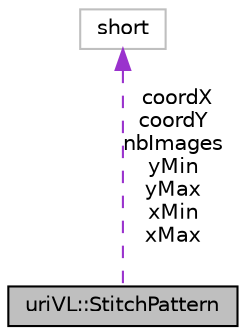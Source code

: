 digraph "uriVL::StitchPattern"
{
  edge [fontname="Helvetica",fontsize="10",labelfontname="Helvetica",labelfontsize="10"];
  node [fontname="Helvetica",fontsize="10",shape=record];
  Node1 [label="uriVL::StitchPattern",height=0.2,width=0.4,color="black", fillcolor="grey75", style="filled", fontcolor="black"];
  Node2 -> Node1 [dir="back",color="darkorchid3",fontsize="10",style="dashed",label=" coordX\ncoordY\nnbImages\nyMin\nyMax\nxMin\nxMax" ,fontname="Helvetica"];
  Node2 [label="short",height=0.2,width=0.4,color="grey75", fillcolor="white", style="filled"];
}
